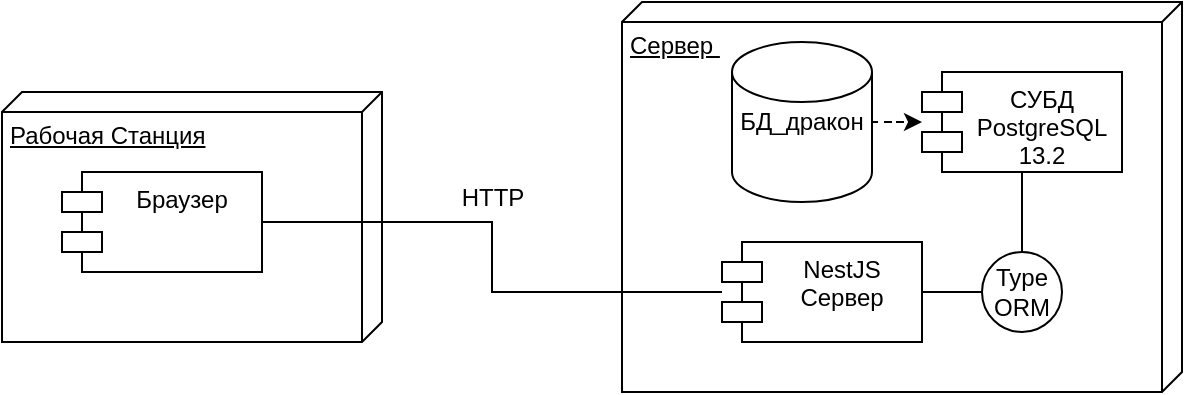 <mxfile version="14.6.13" type="device"><diagram id="GWJZJU3gA-WstNUtdmJk" name="Page-1"><mxGraphModel dx="1566" dy="846" grid="1" gridSize="10" guides="1" tooltips="1" connect="1" arrows="1" fold="1" page="1" pageScale="1" pageWidth="1169" pageHeight="827" math="0" shadow="0"><root><mxCell id="0"/><mxCell id="1" parent="0"/><mxCell id="6ZtGmfPblpVk3PTSkXaP-5" value="Сервер&amp;nbsp;" style="verticalAlign=top;align=left;spacingTop=8;spacingLeft=2;spacingRight=12;shape=cube;size=10;direction=south;fontStyle=4;html=1;" parent="1" vertex="1"><mxGeometry x="460" y="185" width="280" height="195" as="geometry"/></mxCell><mxCell id="6ZtGmfPblpVk3PTSkXaP-4" style="edgeStyle=orthogonalEdgeStyle;rounded=0;orthogonalLoop=1;jettySize=auto;html=1;dashed=1;" parent="1" source="6ZtGmfPblpVk3PTSkXaP-2" target="6ZtGmfPblpVk3PTSkXaP-3" edge="1"><mxGeometry relative="1" as="geometry"/></mxCell><mxCell id="6ZtGmfPblpVk3PTSkXaP-2" value="БД_дракон" style="shape=cylinder2;whiteSpace=wrap;html=1;boundedLbl=1;backgroundOutline=1;size=15;" parent="1" vertex="1"><mxGeometry x="515" y="205" width="70" height="80" as="geometry"/></mxCell><mxCell id="6ZtGmfPblpVk3PTSkXaP-8" style="edgeStyle=orthogonalEdgeStyle;rounded=0;orthogonalLoop=1;jettySize=auto;html=1;endArrow=none;endFill=0;" parent="1" source="6ZtGmfPblpVk3PTSkXaP-3" target="6ZtGmfPblpVk3PTSkXaP-7" edge="1"><mxGeometry relative="1" as="geometry"/></mxCell><mxCell id="6ZtGmfPblpVk3PTSkXaP-3" value="СУБД&#10;PostgreSQL &#10;13.2" style="shape=module;align=left;spacingLeft=20;align=center;verticalAlign=top;" parent="1" vertex="1"><mxGeometry x="610" y="220" width="100" height="50" as="geometry"/></mxCell><mxCell id="6ZtGmfPblpVk3PTSkXaP-10" style="edgeStyle=orthogonalEdgeStyle;rounded=0;orthogonalLoop=1;jettySize=auto;html=1;endArrow=none;endFill=0;" parent="1" source="6ZtGmfPblpVk3PTSkXaP-7" target="6ZtGmfPblpVk3PTSkXaP-9" edge="1"><mxGeometry relative="1" as="geometry"/></mxCell><mxCell id="6ZtGmfPblpVk3PTSkXaP-7" value="Type&lt;br&gt;ORM" style="ellipse;whiteSpace=wrap;html=1;aspect=fixed;" parent="1" vertex="1"><mxGeometry x="640" y="310" width="40" height="40" as="geometry"/></mxCell><mxCell id="6ZtGmfPblpVk3PTSkXaP-9" value="NestJS&#10;Сервер" style="shape=module;align=left;spacingLeft=20;align=center;verticalAlign=top;" parent="1" vertex="1"><mxGeometry x="510" y="305" width="100" height="50" as="geometry"/></mxCell><mxCell id="6ZtGmfPblpVk3PTSkXaP-11" value="Рабочая Станция" style="verticalAlign=top;align=left;spacingTop=8;spacingLeft=2;spacingRight=12;shape=cube;size=10;direction=south;fontStyle=4;html=1;" parent="1" vertex="1"><mxGeometry x="150" y="230" width="190" height="125" as="geometry"/></mxCell><mxCell id="6ZtGmfPblpVk3PTSkXaP-13" style="edgeStyle=orthogonalEdgeStyle;rounded=0;orthogonalLoop=1;jettySize=auto;html=1;endArrow=none;endFill=0;" parent="1" source="6ZtGmfPblpVk3PTSkXaP-12" target="6ZtGmfPblpVk3PTSkXaP-9" edge="1"><mxGeometry relative="1" as="geometry"/></mxCell><mxCell id="6ZtGmfPblpVk3PTSkXaP-12" value="Браузер" style="shape=module;align=left;spacingLeft=20;align=center;verticalAlign=top;" parent="1" vertex="1"><mxGeometry x="180" y="270" width="100" height="50" as="geometry"/></mxCell><mxCell id="6ZtGmfPblpVk3PTSkXaP-14" value="HTTP" style="text;html=1;align=center;verticalAlign=middle;resizable=0;points=[];autosize=1;" parent="1" vertex="1"><mxGeometry x="370" y="272.5" width="50" height="20" as="geometry"/></mxCell></root></mxGraphModel></diagram></mxfile>